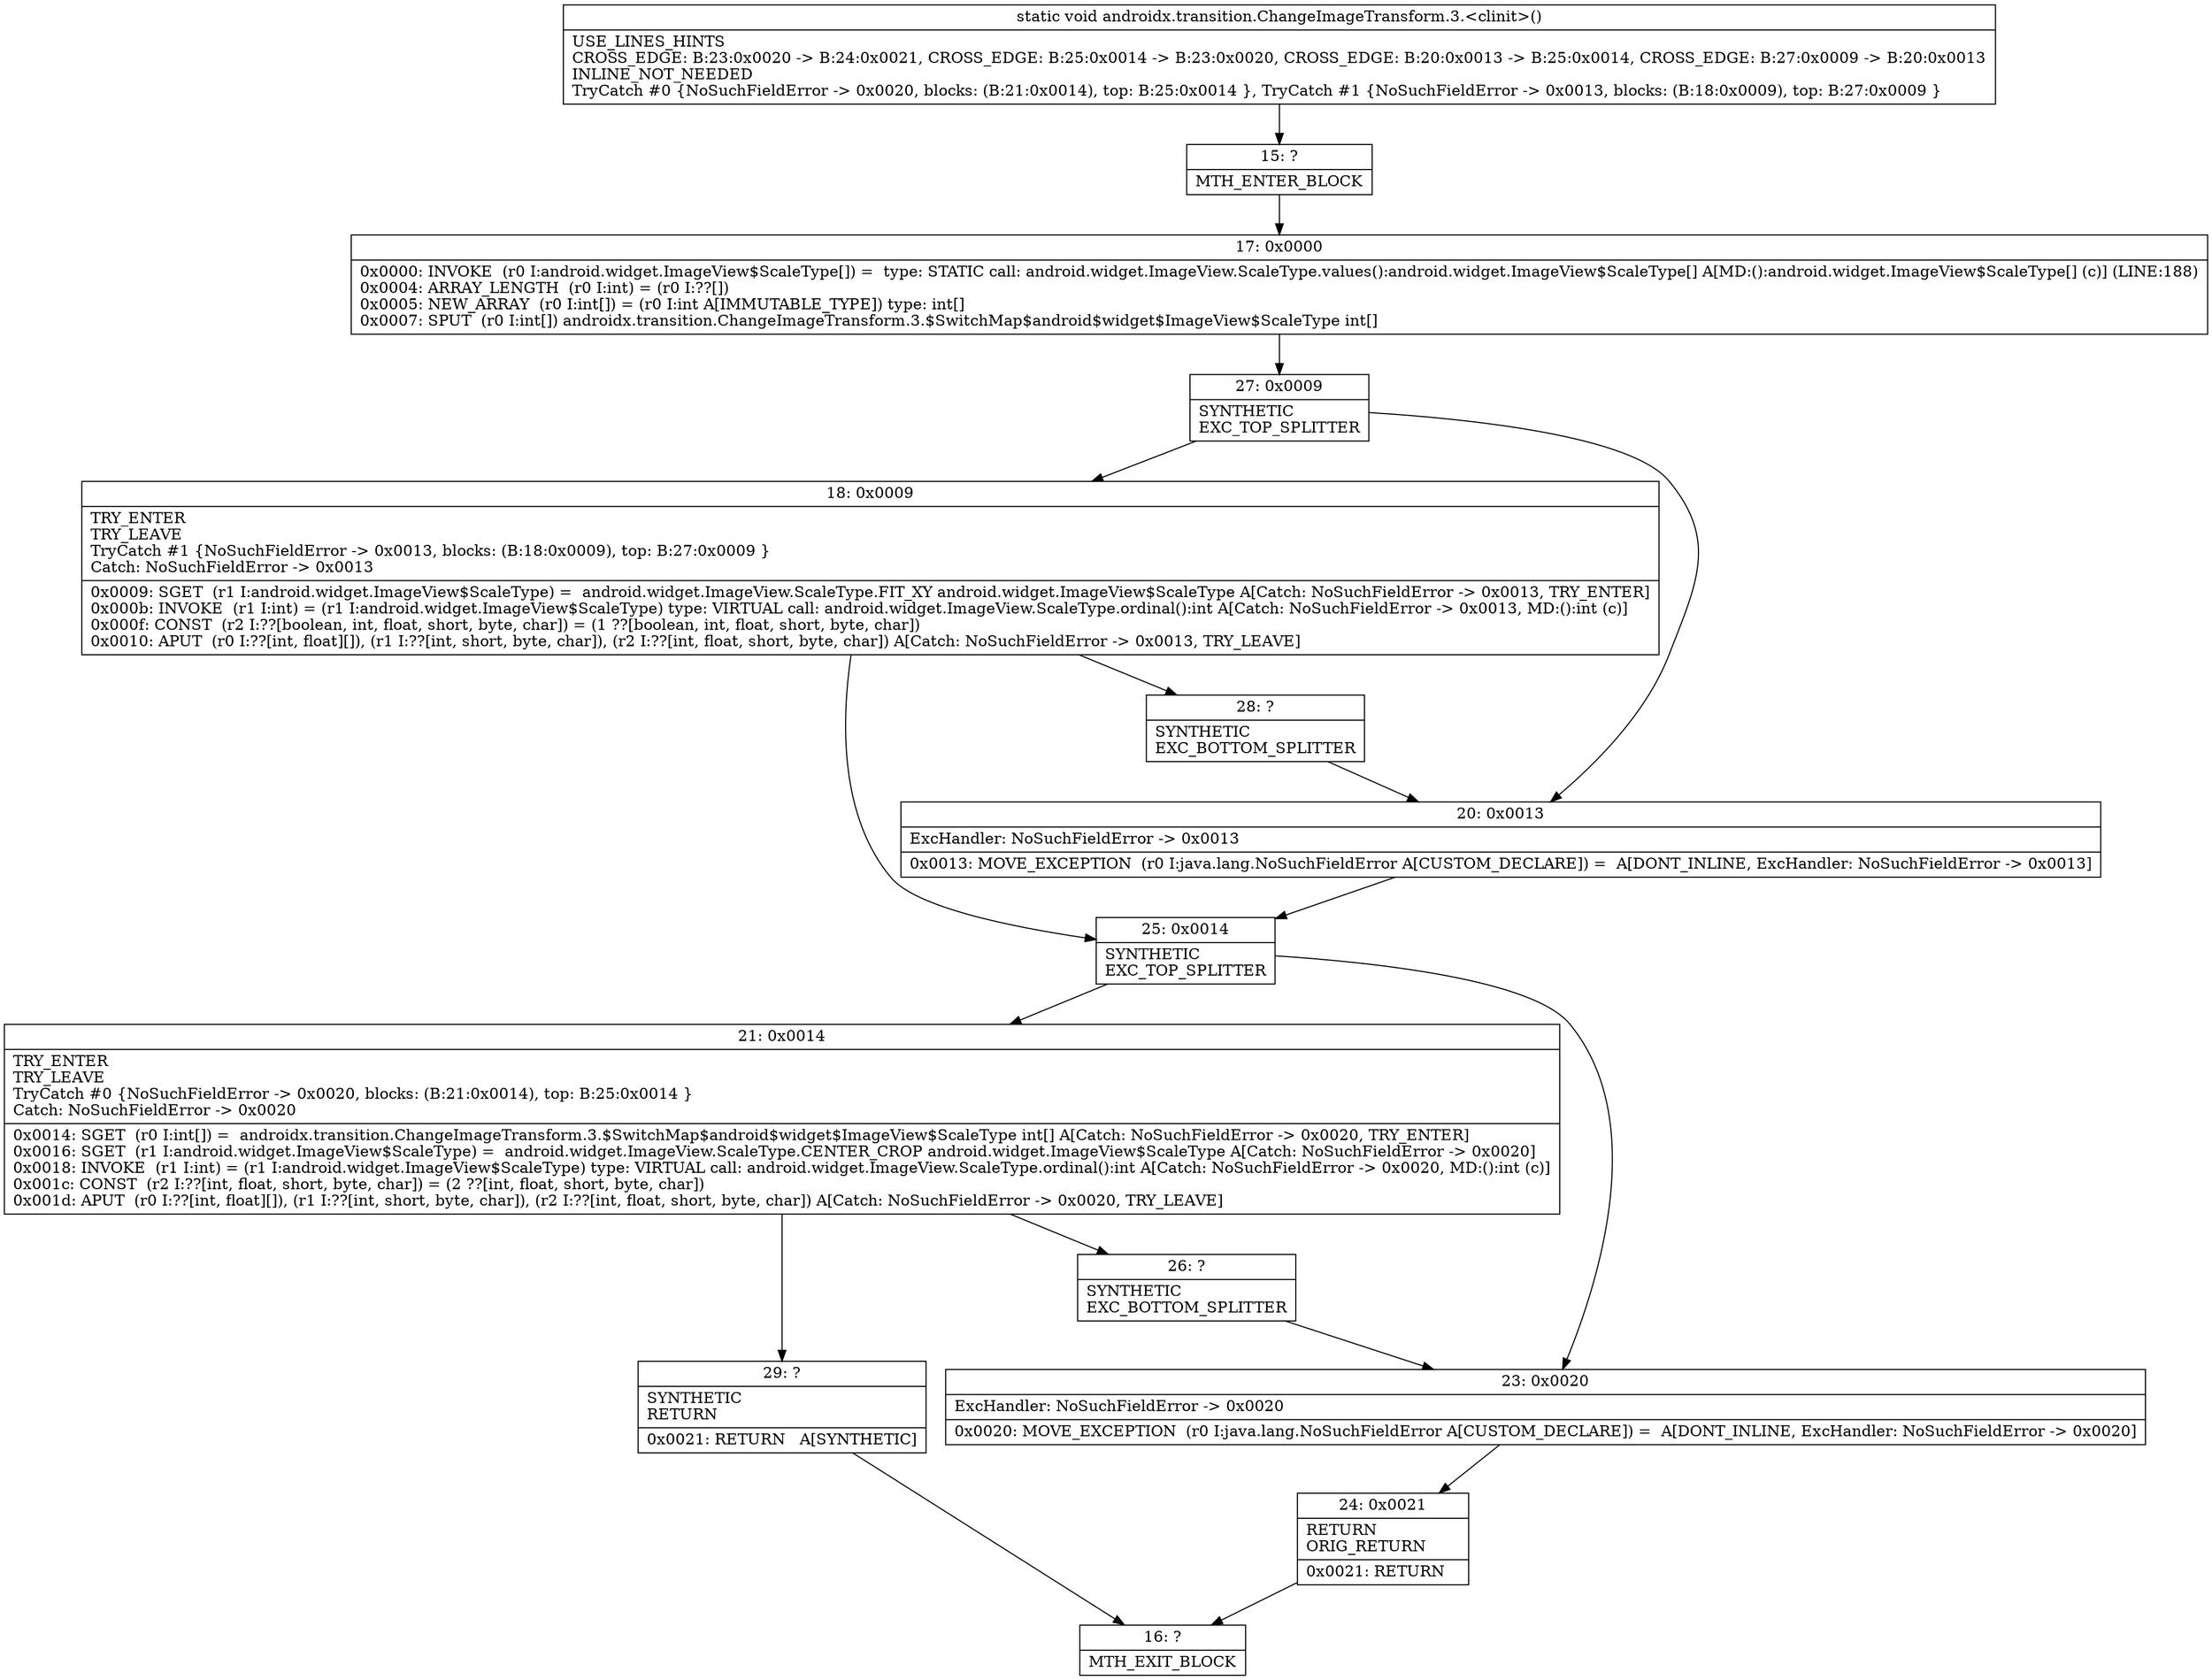 digraph "CFG forandroidx.transition.ChangeImageTransform.3.\<clinit\>()V" {
Node_15 [shape=record,label="{15\:\ ?|MTH_ENTER_BLOCK\l}"];
Node_17 [shape=record,label="{17\:\ 0x0000|0x0000: INVOKE  (r0 I:android.widget.ImageView$ScaleType[]) =  type: STATIC call: android.widget.ImageView.ScaleType.values():android.widget.ImageView$ScaleType[] A[MD:():android.widget.ImageView$ScaleType[] (c)] (LINE:188)\l0x0004: ARRAY_LENGTH  (r0 I:int) = (r0 I:??[]) \l0x0005: NEW_ARRAY  (r0 I:int[]) = (r0 I:int A[IMMUTABLE_TYPE]) type: int[] \l0x0007: SPUT  (r0 I:int[]) androidx.transition.ChangeImageTransform.3.$SwitchMap$android$widget$ImageView$ScaleType int[] \l}"];
Node_27 [shape=record,label="{27\:\ 0x0009|SYNTHETIC\lEXC_TOP_SPLITTER\l}"];
Node_18 [shape=record,label="{18\:\ 0x0009|TRY_ENTER\lTRY_LEAVE\lTryCatch #1 \{NoSuchFieldError \-\> 0x0013, blocks: (B:18:0x0009), top: B:27:0x0009 \}\lCatch: NoSuchFieldError \-\> 0x0013\l|0x0009: SGET  (r1 I:android.widget.ImageView$ScaleType) =  android.widget.ImageView.ScaleType.FIT_XY android.widget.ImageView$ScaleType A[Catch: NoSuchFieldError \-\> 0x0013, TRY_ENTER]\l0x000b: INVOKE  (r1 I:int) = (r1 I:android.widget.ImageView$ScaleType) type: VIRTUAL call: android.widget.ImageView.ScaleType.ordinal():int A[Catch: NoSuchFieldError \-\> 0x0013, MD:():int (c)]\l0x000f: CONST  (r2 I:??[boolean, int, float, short, byte, char]) = (1 ??[boolean, int, float, short, byte, char]) \l0x0010: APUT  (r0 I:??[int, float][]), (r1 I:??[int, short, byte, char]), (r2 I:??[int, float, short, byte, char]) A[Catch: NoSuchFieldError \-\> 0x0013, TRY_LEAVE]\l}"];
Node_25 [shape=record,label="{25\:\ 0x0014|SYNTHETIC\lEXC_TOP_SPLITTER\l}"];
Node_21 [shape=record,label="{21\:\ 0x0014|TRY_ENTER\lTRY_LEAVE\lTryCatch #0 \{NoSuchFieldError \-\> 0x0020, blocks: (B:21:0x0014), top: B:25:0x0014 \}\lCatch: NoSuchFieldError \-\> 0x0020\l|0x0014: SGET  (r0 I:int[]) =  androidx.transition.ChangeImageTransform.3.$SwitchMap$android$widget$ImageView$ScaleType int[] A[Catch: NoSuchFieldError \-\> 0x0020, TRY_ENTER]\l0x0016: SGET  (r1 I:android.widget.ImageView$ScaleType) =  android.widget.ImageView.ScaleType.CENTER_CROP android.widget.ImageView$ScaleType A[Catch: NoSuchFieldError \-\> 0x0020]\l0x0018: INVOKE  (r1 I:int) = (r1 I:android.widget.ImageView$ScaleType) type: VIRTUAL call: android.widget.ImageView.ScaleType.ordinal():int A[Catch: NoSuchFieldError \-\> 0x0020, MD:():int (c)]\l0x001c: CONST  (r2 I:??[int, float, short, byte, char]) = (2 ??[int, float, short, byte, char]) \l0x001d: APUT  (r0 I:??[int, float][]), (r1 I:??[int, short, byte, char]), (r2 I:??[int, float, short, byte, char]) A[Catch: NoSuchFieldError \-\> 0x0020, TRY_LEAVE]\l}"];
Node_26 [shape=record,label="{26\:\ ?|SYNTHETIC\lEXC_BOTTOM_SPLITTER\l}"];
Node_29 [shape=record,label="{29\:\ ?|SYNTHETIC\lRETURN\l|0x0021: RETURN   A[SYNTHETIC]\l}"];
Node_16 [shape=record,label="{16\:\ ?|MTH_EXIT_BLOCK\l}"];
Node_23 [shape=record,label="{23\:\ 0x0020|ExcHandler: NoSuchFieldError \-\> 0x0020\l|0x0020: MOVE_EXCEPTION  (r0 I:java.lang.NoSuchFieldError A[CUSTOM_DECLARE]) =  A[DONT_INLINE, ExcHandler: NoSuchFieldError \-\> 0x0020]\l}"];
Node_24 [shape=record,label="{24\:\ 0x0021|RETURN\lORIG_RETURN\l|0x0021: RETURN   \l}"];
Node_28 [shape=record,label="{28\:\ ?|SYNTHETIC\lEXC_BOTTOM_SPLITTER\l}"];
Node_20 [shape=record,label="{20\:\ 0x0013|ExcHandler: NoSuchFieldError \-\> 0x0013\l|0x0013: MOVE_EXCEPTION  (r0 I:java.lang.NoSuchFieldError A[CUSTOM_DECLARE]) =  A[DONT_INLINE, ExcHandler: NoSuchFieldError \-\> 0x0013]\l}"];
MethodNode[shape=record,label="{static void androidx.transition.ChangeImageTransform.3.\<clinit\>()  | USE_LINES_HINTS\lCROSS_EDGE: B:23:0x0020 \-\> B:24:0x0021, CROSS_EDGE: B:25:0x0014 \-\> B:23:0x0020, CROSS_EDGE: B:20:0x0013 \-\> B:25:0x0014, CROSS_EDGE: B:27:0x0009 \-\> B:20:0x0013\lINLINE_NOT_NEEDED\lTryCatch #0 \{NoSuchFieldError \-\> 0x0020, blocks: (B:21:0x0014), top: B:25:0x0014 \}, TryCatch #1 \{NoSuchFieldError \-\> 0x0013, blocks: (B:18:0x0009), top: B:27:0x0009 \}\l}"];
MethodNode -> Node_15;Node_15 -> Node_17;
Node_17 -> Node_27;
Node_27 -> Node_18;
Node_27 -> Node_20;
Node_18 -> Node_25;
Node_18 -> Node_28;
Node_25 -> Node_21;
Node_25 -> Node_23;
Node_21 -> Node_26;
Node_21 -> Node_29;
Node_26 -> Node_23;
Node_29 -> Node_16;
Node_23 -> Node_24;
Node_24 -> Node_16;
Node_28 -> Node_20;
Node_20 -> Node_25;
}

